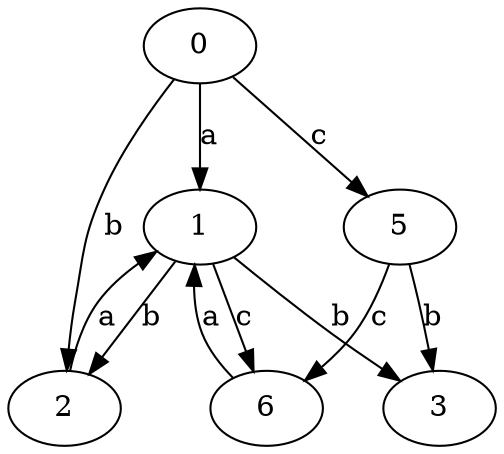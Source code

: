 strict digraph  {
0;
1;
2;
3;
5;
6;
0 -> 1  [label=a];
0 -> 2  [label=b];
0 -> 5  [label=c];
1 -> 2  [label=b];
1 -> 3  [label=b];
1 -> 6  [label=c];
2 -> 1  [label=a];
5 -> 3  [label=b];
5 -> 6  [label=c];
6 -> 1  [label=a];
}
